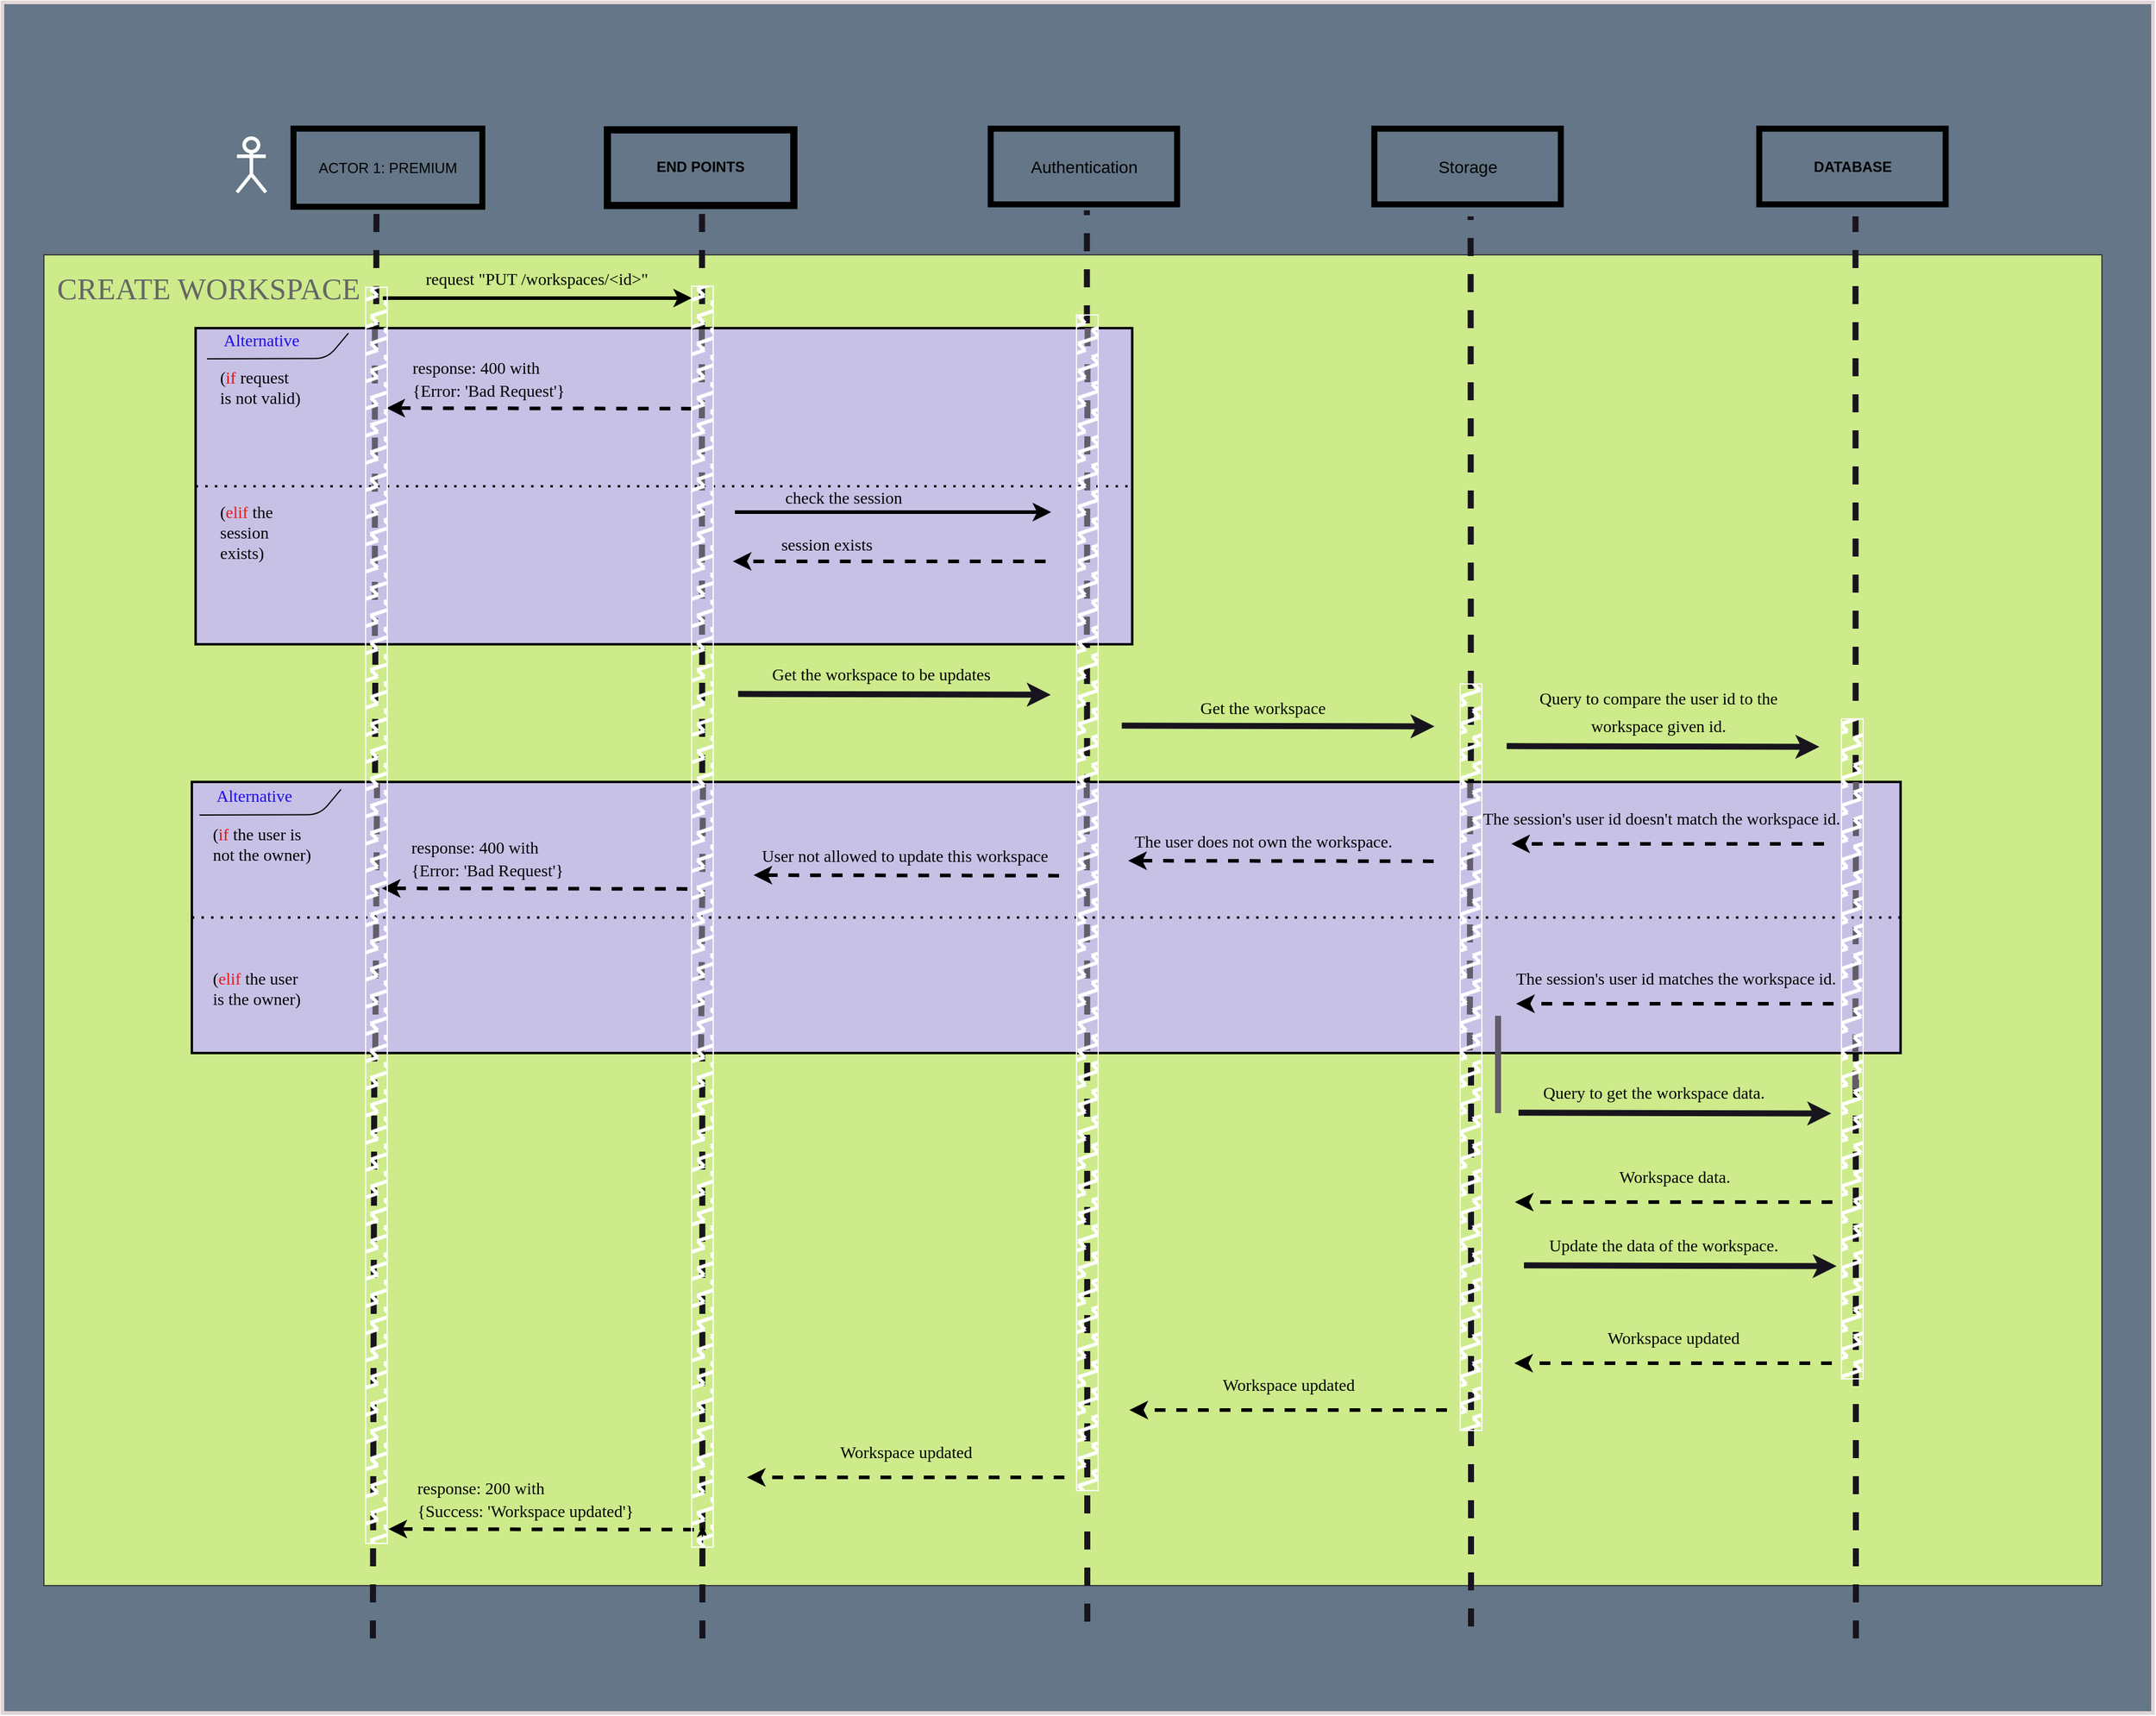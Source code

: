 <mxfile>
    <diagram id="F_yw_CQn4tfW_uXNjKrX" name="Page-1">
        <mxGraphModel dx="4792" dy="676" grid="0" gridSize="10" guides="0" tooltips="1" connect="1" arrows="1" fold="1" page="1" pageScale="1" pageWidth="1200" pageHeight="1600" background="#ffffff" math="0" shadow="0">
            <root>
                <mxCell id="0"/>
                <mxCell id="1" parent="0"/>
                <mxCell id="373" value="" style="rounded=0;whiteSpace=wrap;html=1;labelBackgroundColor=none;fillStyle=solid;strokeColor=#e1d5d5;strokeWidth=3;fontFamily=Times New Roman;fontSize=19;fontColor=#ec1818;fillColor=#647687;gradientColor=none;" parent="1" vertex="1">
                    <mxGeometry x="-3305" y="83" width="1788" height="1423" as="geometry"/>
                </mxCell>
                <mxCell id="454" value="" style="rounded=0;whiteSpace=wrap;html=1;fillColor=#cdeb8b;strokeColor=#36393d;" parent="1" vertex="1">
                    <mxGeometry x="-3270.5" y="293" width="1711" height="1107" as="geometry"/>
                </mxCell>
                <mxCell id="374" value="" style="endArrow=none;dashed=1;html=1;fontColor=#080808;endSize=4;strokeColor=#18141d;strokeWidth=5;" parent="1" edge="1">
                    <mxGeometry width="50" height="50" relative="1" as="geometry">
                        <mxPoint x="-2997" y="1444" as="sourcePoint"/>
                        <mxPoint x="-2994" y="256" as="targetPoint"/>
                    </mxGeometry>
                </mxCell>
                <mxCell id="229" value="ACTOR 1: PREMIUM" style="rounded=0;whiteSpace=wrap;html=1;fillColor=none;strokeWidth=5;" parent="1" vertex="1">
                    <mxGeometry x="-3063" y="188" width="157" height="65" as="geometry"/>
                </mxCell>
                <mxCell id="230" value="&lt;b&gt;END POINTS&lt;/b&gt;" style="rounded=0;whiteSpace=wrap;html=1;fillColor=none;strokeWidth=6;" parent="1" vertex="1">
                    <mxGeometry x="-2802" y="189" width="155" height="62.95" as="geometry"/>
                </mxCell>
                <mxCell id="231" value="&lt;font style=&quot;font-size: 14px;&quot;&gt;Authentication&lt;/font&gt;" style="rounded=0;whiteSpace=wrap;html=1;fillColor=none;strokeWidth=5;" parent="1" vertex="1">
                    <mxGeometry x="-2483.34" y="188.05" width="155" height="62.95" as="geometry"/>
                </mxCell>
                <mxCell id="232" value="&lt;font style=&quot;font-size: 14px;&quot;&gt;Storage&lt;/font&gt;" style="rounded=0;whiteSpace=wrap;html=1;fillColor=none;strokeWidth=5;" parent="1" vertex="1">
                    <mxGeometry x="-2164.34" y="188.05" width="155" height="62.95" as="geometry"/>
                </mxCell>
                <mxCell id="233" value="&lt;b&gt;DATABASE&lt;/b&gt;" style="rounded=0;whiteSpace=wrap;html=1;fillColor=none;strokeWidth=5;" parent="1" vertex="1">
                    <mxGeometry x="-1844.34" y="188.05" width="155" height="62.95" as="geometry"/>
                </mxCell>
                <mxCell id="234" value="" style="endArrow=none;dashed=1;html=1;fontColor=#080808;endSize=4;strokeColor=#18141d;strokeWidth=5;" parent="1" edge="1">
                    <mxGeometry width="50" height="50" relative="1" as="geometry">
                        <mxPoint x="-2723" y="1444" as="sourcePoint"/>
                        <mxPoint x="-2723.34" y="255.95" as="targetPoint"/>
                    </mxGeometry>
                </mxCell>
                <mxCell id="235" value="" style="endArrow=none;dashed=1;html=1;fontColor=#080808;endSize=4;strokeColor=#18141d;strokeWidth=5;" parent="1" edge="1">
                    <mxGeometry width="50" height="50" relative="1" as="geometry">
                        <mxPoint x="-2403" y="1430" as="sourcePoint"/>
                        <mxPoint x="-2403.34" y="255.95" as="targetPoint"/>
                    </mxGeometry>
                </mxCell>
                <mxCell id="236" value="" style="endArrow=none;dashed=1;html=1;fontColor=#080808;endSize=4;strokeColor=#18141d;strokeWidth=5;" parent="1" edge="1">
                    <mxGeometry width="50" height="50" relative="1" as="geometry">
                        <mxPoint x="-2084" y="1434" as="sourcePoint"/>
                        <mxPoint x="-2084.34" y="260.95" as="targetPoint"/>
                        <Array as="points">
                            <mxPoint x="-2084" y="952"/>
                        </Array>
                    </mxGeometry>
                </mxCell>
                <mxCell id="237" value="" style="endArrow=none;dashed=1;html=1;fontColor=#080808;endSize=4;strokeColor=#18141d;strokeWidth=5;" parent="1" edge="1">
                    <mxGeometry width="50" height="50" relative="1" as="geometry">
                        <mxPoint x="-1764" y="1444" as="sourcePoint"/>
                        <mxPoint x="-1764.34" y="260.95" as="targetPoint"/>
                    </mxGeometry>
                </mxCell>
                <mxCell id="238" value="" style="endArrow=classic;html=1;strokeColor=#18141d;strokeWidth=5;fontSize=14;fontColor=#080808;endSize=4;" parent="1" edge="1">
                    <mxGeometry width="50" height="50" relative="1" as="geometry">
                        <mxPoint x="-2693.34" y="658.3" as="sourcePoint"/>
                        <mxPoint x="-2433.34" y="658.95" as="targetPoint"/>
                    </mxGeometry>
                </mxCell>
                <mxCell id="242" value="" style="rounded=0;whiteSpace=wrap;html=1;strokeColor=#000000;strokeWidth=2;fontFamily=Verdana;fontSize=14;fontColor=#000000;fillColor=#C8C1E6;fillStyle=solid;gradientColor=none;" parent="1" vertex="1">
                    <mxGeometry x="-3144.34" y="353.95" width="778.65" height="263" as="geometry"/>
                </mxCell>
                <mxCell id="244" value="&lt;font color=&quot;#1b0ced&quot;&gt;Alternative&lt;/font&gt;" style="text;html=1;align=center;verticalAlign=middle;resizable=0;points=[];autosize=1;strokeColor=none;fillColor=none;fontSize=14;fontFamily=Verdana;fontColor=#000000;" parent="1" vertex="1">
                    <mxGeometry x="-3135.34" y="349.5" width="90" height="30" as="geometry"/>
                </mxCell>
                <mxCell id="245" value="(&lt;font color=&quot;#e90c0c&quot;&gt;if&lt;/font&gt; request&lt;br&gt;is not valid)" style="text;html=1;align=left;verticalAlign=middle;resizable=0;points=[];autosize=1;strokeColor=none;fillColor=none;fontSize=14;fontFamily=Verdana;fontColor=#000000;" parent="1" vertex="1">
                    <mxGeometry x="-3126.34" y="379.497" width="90" height="50" as="geometry"/>
                </mxCell>
                <mxCell id="246" value="(&lt;font color=&quot;#ec1818&quot;&gt;elif&lt;/font&gt; the&lt;br&gt;session&amp;nbsp;&lt;br&gt;exists)" style="text;html=1;align=left;verticalAlign=middle;resizable=0;points=[];autosize=1;strokeColor=none;fillColor=none;fontSize=14;fontFamily=Verdana;fontColor=#000000;" parent="1" vertex="1">
                    <mxGeometry x="-3126.34" y="493.949" width="62" height="62" as="geometry"/>
                </mxCell>
                <mxCell id="248" value="&lt;font face=&quot;Verdana&quot;&gt;&lt;span style=&quot;font-size: 14px;&quot;&gt;check the session&lt;/span&gt;&lt;/font&gt;" style="text;html=1;align=center;verticalAlign=middle;resizable=0;points=[];autosize=1;strokeColor=none;fillColor=none;fontSize=22;fontColor=#000000;" parent="1" vertex="1">
                    <mxGeometry x="-2676.694" y="473" width="142" height="39" as="geometry"/>
                </mxCell>
                <mxCell id="249" value="" style="endArrow=classic;html=1;rounded=1;strokeColor=#000000;strokeWidth=3;fontFamily=Verdana;fontSize=14;fontColor=#000000;jumpStyle=arc;jumpSize=0;dashed=1;" parent="1" edge="1">
                    <mxGeometry width="50" height="50" relative="1" as="geometry">
                        <mxPoint x="-2437.69" y="547.95" as="sourcePoint"/>
                        <mxPoint x="-2697.69" y="547.95" as="targetPoint"/>
                    </mxGeometry>
                </mxCell>
                <mxCell id="250" value="&lt;font face=&quot;Verdana&quot;&gt;&lt;span style=&quot;font-size: 14px;&quot;&gt;session exists&lt;/span&gt;&lt;/font&gt;" style="text;html=1;align=center;verticalAlign=middle;resizable=0;points=[];autosize=1;strokeColor=none;fillColor=none;fontSize=22;fontColor=#000000;" parent="1" vertex="1">
                    <mxGeometry x="-2677.694" y="512.95" width="115" height="39" as="geometry"/>
                </mxCell>
                <mxCell id="251" value="" style="endArrow=classic;html=1;rounded=1;strokeColor=#000000;strokeWidth=3;fontFamily=Verdana;fontSize=14;fontColor=#000000;jumpStyle=arc;jumpSize=0;dashed=1;" parent="1" edge="1">
                    <mxGeometry width="50" height="50" relative="1" as="geometry">
                        <mxPoint x="-2731.69" y="420.95" as="sourcePoint"/>
                        <mxPoint x="-2985.69" y="420.498" as="targetPoint"/>
                    </mxGeometry>
                </mxCell>
                <mxCell id="252" value="&lt;p style=&quot;line-height: 70%;&quot;&gt;&lt;font style=&quot;font-size: 14px;&quot; face=&quot;Verdana&quot;&gt;response: 400 with&lt;br&gt;{Error&lt;/font&gt;&lt;span style=&quot;background-color: initial; font-family: Verdana; font-size: 14px;&quot;&gt;: 'Bad Request'}&amp;nbsp;&lt;/span&gt;&lt;/p&gt;" style="text;html=1;align=left;verticalAlign=middle;resizable=0;points=[];autosize=1;strokeColor=none;fillColor=none;fontSize=22;fontColor=#000000;" parent="1" vertex="1">
                    <mxGeometry x="-2965.69" y="349.5" width="183" height="91" as="geometry"/>
                </mxCell>
                <mxCell id="253" value="" style="endArrow=classic;html=1;rounded=1;strokeColor=#000000;strokeWidth=3;fontSize=22;fontColor=#000000;jumpStyle=arc;jumpSize=0;" parent="1" edge="1">
                    <mxGeometry width="50" height="50" relative="1" as="geometry">
                        <mxPoint x="-2696.0" y="507" as="sourcePoint"/>
                        <mxPoint x="-2433.0" y="507" as="targetPoint"/>
                    </mxGeometry>
                </mxCell>
                <mxCell id="254" value="" style="endArrow=none;dashed=1;html=1;dashPattern=1 3;strokeWidth=2;rounded=1;strokeColor=#000000;fontFamily=Verdana;fontSize=14;fontColor=#000000;jumpStyle=arc;jumpSize=0;exitX=0;exitY=0.5;exitDx=0;exitDy=0;entryX=1;entryY=0.5;entryDx=0;entryDy=0;" parent="1" source="242" target="242" edge="1">
                    <mxGeometry width="50" height="50" relative="1" as="geometry">
                        <mxPoint x="-2855.69" y="519.95" as="sourcePoint"/>
                        <mxPoint x="-2365.69" y="461.95" as="targetPoint"/>
                    </mxGeometry>
                </mxCell>
                <mxCell id="255" value="" style="endArrow=classic;html=1;rounded=1;strokeColor=#000000;strokeWidth=3;fontSize=22;fontColor=#000000;jumpStyle=arc;jumpSize=0;" parent="1" edge="1">
                    <mxGeometry width="50" height="50" relative="1" as="geometry">
                        <mxPoint x="-2988.69" y="328.95" as="sourcePoint"/>
                        <mxPoint x="-2731.69" y="328.95" as="targetPoint"/>
                    </mxGeometry>
                </mxCell>
                <mxCell id="257" value="&lt;span style=&quot;color: rgb(0, 0, 0); font-family: Verdana; font-size: 14px; font-style: normal; font-variant-ligatures: normal; font-variant-caps: normal; font-weight: 400; letter-spacing: normal; orphans: 2; text-align: center; text-indent: 0px; text-transform: none; widows: 2; word-spacing: 0px; -webkit-text-stroke-width: 0px; text-decoration-thickness: initial; text-decoration-style: initial; text-decoration-color: initial; float: none; display: inline !important;&quot;&gt;request &quot;PUT /workspaces/&amp;lt;id&amp;gt;&quot;&lt;/span&gt;" style="text;whiteSpace=wrap;html=1;fontSize=19;fontColor=#000000;" parent="1" vertex="1">
                    <mxGeometry x="-2955" y="294" width="192.69" height="50" as="geometry"/>
                </mxCell>
                <mxCell id="260" value="" style="endArrow=none;dashed=1;html=1;fontColor=#080808;endSize=4;strokeColor=#635c6a;strokeWidth=5;" parent="1" edge="1">
                    <mxGeometry width="50" height="50" relative="1" as="geometry">
                        <mxPoint x="-2403.34" y="608.95" as="sourcePoint"/>
                        <mxPoint x="-2402.74" y="348.5" as="targetPoint"/>
                    </mxGeometry>
                </mxCell>
                <mxCell id="261" value="&lt;div style=&quot;text-align: center;&quot;&gt;&lt;span style=&quot;background-color: initial; font-size: 14px;&quot;&gt;&lt;font face=&quot;Verdana&quot;&gt;Get the workspace to be updates&lt;/font&gt;&lt;/span&gt;&lt;/div&gt;" style="text;whiteSpace=wrap;html=1;fontSize=19;fontColor=#000000;" parent="1" vertex="1">
                    <mxGeometry x="-2667" y="623" width="206.34" height="50" as="geometry"/>
                </mxCell>
                <mxCell id="262" value="" style="endArrow=classic;html=1;strokeColor=#18141d;strokeWidth=5;fontSize=14;fontColor=#080808;endSize=4;" parent="1" edge="1">
                    <mxGeometry width="50" height="50" relative="1" as="geometry">
                        <mxPoint x="-2374.34" y="684.65" as="sourcePoint"/>
                        <mxPoint x="-2114.34" y="685.3" as="targetPoint"/>
                    </mxGeometry>
                </mxCell>
                <mxCell id="264" value="" style="endArrow=classic;html=1;strokeColor=#18141d;strokeWidth=5;fontSize=14;fontColor=#080808;endSize=4;" parent="1" edge="1">
                    <mxGeometry width="50" height="50" relative="1" as="geometry">
                        <mxPoint x="-2054.34" y="701.65" as="sourcePoint"/>
                        <mxPoint x="-1794.34" y="702.3" as="targetPoint"/>
                    </mxGeometry>
                </mxCell>
                <mxCell id="265" value="&lt;div style=&quot;text-align: center;&quot;&gt;&lt;font face=&quot;Verdana&quot;&gt;&lt;span style=&quot;font-size: 14px;&quot;&gt;Query to compare the user id to the workspace given id.&lt;/span&gt;&lt;/font&gt;&lt;/div&gt;" style="text;whiteSpace=wrap;html=1;fontSize=19;fontColor=#000000;" parent="1" vertex="1">
                    <mxGeometry x="-2034.5" y="643.0" width="210" height="50" as="geometry"/>
                </mxCell>
                <mxCell id="368" value="" style="endArrow=none;dashed=1;html=1;fontColor=#080808;endSize=4;strokeColor=#635c6a;strokeWidth=5;" parent="1" edge="1">
                    <mxGeometry width="50" height="50" relative="1" as="geometry">
                        <mxPoint x="-2723.34" y="608.95" as="sourcePoint"/>
                        <mxPoint x="-2723.5" y="355" as="targetPoint"/>
                    </mxGeometry>
                </mxCell>
                <mxCell id="371" value="" style="endArrow=none;html=1;rounded=1;strokeColor=#000000;strokeWidth=1;fontFamily=Verdana;fontSize=14;fontColor=#000000;jumpStyle=arc;jumpSize=0;exitX=0;exitY=0.081;exitDx=0;exitDy=0;exitPerimeter=0;entryX=0.144;entryY=0;entryDx=0;entryDy=0;entryPerimeter=0;" parent="1" edge="1">
                    <mxGeometry width="50" height="50" relative="1" as="geometry">
                        <mxPoint x="-3134.99" y="379.503" as="sourcePoint"/>
                        <mxPoint x="-3017.342" y="358.2" as="targetPoint"/>
                        <Array as="points">
                            <mxPoint x="-3034.99" y="379.2"/>
                        </Array>
                    </mxGeometry>
                </mxCell>
                <mxCell id="370" value="" style="endArrow=none;dashed=1;html=1;fontColor=#080808;endSize=4;strokeColor=#635c6a;strokeWidth=5;" parent="1" edge="1">
                    <mxGeometry width="50" height="50" relative="1" as="geometry">
                        <mxPoint x="-2995.34" y="609.95" as="sourcePoint"/>
                        <mxPoint x="-2995.34" y="354.6" as="targetPoint"/>
                    </mxGeometry>
                </mxCell>
                <mxCell id="375" value="" style="shape=umlActor;verticalLabelPosition=bottom;verticalAlign=top;html=1;outlineConnect=0;labelBackgroundColor=none;fillStyle=solid;strokeColor=#ffffff;strokeWidth=3;fontFamily=Times New Roman;fontSize=19;fontColor=#ec1818;fillColor=none;gradientColor=none;" parent="1" vertex="1">
                    <mxGeometry x="-3110" y="196" width="24" height="45" as="geometry"/>
                </mxCell>
                <mxCell id="455" value="&lt;font face=&quot;Times New Roman&quot; color=&quot;#666666&quot;&gt;&lt;span style=&quot;font-size: 25px;&quot;&gt;CREATE WORKSPACE&lt;/span&gt;&lt;/font&gt;" style="text;html=1;align=center;verticalAlign=middle;resizable=0;points=[];autosize=1;strokeColor=none;fillColor=none;" parent="1" vertex="1">
                    <mxGeometry x="-3269.5" y="300" width="270" height="42" as="geometry"/>
                </mxCell>
                <mxCell id="526" value="&lt;div style=&quot;text-align: center;&quot;&gt;&lt;span style=&quot;background-color: initial; font-size: 14px;&quot;&gt;&lt;font face=&quot;Verdana&quot;&gt;Get the workspace&lt;/font&gt;&lt;/span&gt;&lt;/div&gt;" style="text;whiteSpace=wrap;html=1;fontSize=19;fontColor=#000000;" parent="1" vertex="1">
                    <mxGeometry x="-2311" y="651" width="170" height="50" as="geometry"/>
                </mxCell>
                <mxCell id="533" value="" style="rounded=0;whiteSpace=wrap;html=1;strokeColor=#000000;strokeWidth=2;fontFamily=Verdana;fontSize=14;fontColor=#000000;fillColor=#C8C1E6;fillStyle=solid;gradientColor=none;" parent="1" vertex="1">
                    <mxGeometry x="-3147.5" y="731.45" width="1420.65" height="225.55" as="geometry"/>
                </mxCell>
                <mxCell id="534" value="&lt;font color=&quot;#1b0ced&quot;&gt;Alternative&lt;/font&gt;" style="text;html=1;align=center;verticalAlign=middle;resizable=0;points=[];autosize=1;strokeColor=none;fillColor=none;fontSize=14;fontFamily=Verdana;fontColor=#000000;" parent="1" vertex="1">
                    <mxGeometry x="-3141.5" y="729.0" width="90" height="30" as="geometry"/>
                </mxCell>
                <mxCell id="535" value="(&lt;font color=&quot;#e90c0c&quot;&gt;if&lt;/font&gt;&amp;nbsp;the user is &lt;br&gt;not the owner)" style="text;html=1;align=left;verticalAlign=middle;resizable=0;points=[];autosize=1;strokeColor=none;fillColor=none;fontSize=14;fontFamily=Verdana;fontColor=#000000;" parent="1" vertex="1">
                    <mxGeometry x="-3132.5" y="760.997" width="100" height="46" as="geometry"/>
                </mxCell>
                <mxCell id="536" value="(&lt;font color=&quot;#ec1818&quot;&gt;elif&lt;/font&gt;&amp;nbsp;the user&lt;br&gt;is the owner)" style="text;html=1;align=left;verticalAlign=middle;resizable=0;points=[];autosize=1;strokeColor=none;fillColor=none;fontSize=14;fontFamily=Verdana;fontColor=#000000;" parent="1" vertex="1">
                    <mxGeometry x="-3132.5" y="881.449" width="91" height="46" as="geometry"/>
                </mxCell>
                <mxCell id="538" value="" style="endArrow=classic;html=1;rounded=1;strokeColor=#000000;strokeWidth=3;fontFamily=Verdana;fontSize=14;fontColor=#000000;jumpStyle=arc;jumpSize=0;dashed=1;" parent="1" edge="1">
                    <mxGeometry width="50" height="50" relative="1" as="geometry">
                        <mxPoint x="-1790.5" y="783" as="sourcePoint"/>
                        <mxPoint x="-2050.5" y="783" as="targetPoint"/>
                    </mxGeometry>
                </mxCell>
                <mxCell id="540" value="" style="endArrow=classic;html=1;rounded=1;strokeColor=#000000;strokeWidth=3;fontFamily=Verdana;fontSize=14;fontColor=#000000;jumpStyle=arc;jumpSize=0;dashed=1;" parent="1" edge="1">
                    <mxGeometry width="50" height="50" relative="1" as="geometry">
                        <mxPoint x="-2115.0" y="797.45" as="sourcePoint"/>
                        <mxPoint x="-2369.0" y="796.998" as="targetPoint"/>
                    </mxGeometry>
                </mxCell>
                <mxCell id="543" value="" style="endArrow=none;dashed=1;html=1;dashPattern=1 3;strokeWidth=2;rounded=1;strokeColor=#000000;fontFamily=Verdana;fontSize=14;fontColor=#000000;jumpStyle=arc;jumpSize=0;exitX=0;exitY=0.5;exitDx=0;exitDy=0;entryX=1;entryY=0.5;entryDx=0;entryDy=0;" parent="1" source="533" target="533" edge="1">
                    <mxGeometry width="50" height="50" relative="1" as="geometry">
                        <mxPoint x="-2216.85" y="897.45" as="sourcePoint"/>
                        <mxPoint x="-1726.85" y="839.45" as="targetPoint"/>
                    </mxGeometry>
                </mxCell>
                <mxCell id="544" value="" style="endArrow=none;dashed=1;html=1;fontColor=#080808;endSize=4;strokeColor=#635c6a;strokeWidth=5;" parent="1" edge="1">
                    <mxGeometry width="50" height="50" relative="1" as="geometry">
                        <mxPoint x="-1764.5" y="986.45" as="sourcePoint"/>
                        <mxPoint x="-1763.9" y="726" as="targetPoint"/>
                    </mxGeometry>
                </mxCell>
                <mxCell id="545" value="" style="endArrow=none;dashed=1;html=1;fontColor=#080808;endSize=4;strokeColor=#635c6a;strokeWidth=5;" parent="1" edge="1">
                    <mxGeometry width="50" height="50" relative="1" as="geometry">
                        <mxPoint x="-2085" y="955" as="sourcePoint"/>
                        <mxPoint x="-2084.66" y="732.5" as="targetPoint"/>
                    </mxGeometry>
                </mxCell>
                <mxCell id="546" value="" style="endArrow=none;html=1;rounded=1;strokeColor=#000000;strokeWidth=1;fontFamily=Verdana;fontSize=14;fontColor=#000000;jumpStyle=arc;jumpSize=0;exitX=0;exitY=0.081;exitDx=0;exitDy=0;exitPerimeter=0;entryX=0.144;entryY=0;entryDx=0;entryDy=0;entryPerimeter=0;" parent="1" edge="1">
                    <mxGeometry width="50" height="50" relative="1" as="geometry">
                        <mxPoint x="-3141.15" y="759.003" as="sourcePoint"/>
                        <mxPoint x="-3023.502" y="737.7" as="targetPoint"/>
                        <Array as="points">
                            <mxPoint x="-3041.15" y="758.7"/>
                        </Array>
                    </mxGeometry>
                </mxCell>
                <mxCell id="547" value="" style="endArrow=none;dashed=1;html=1;fontColor=#080808;endSize=4;strokeColor=#635c6a;strokeWidth=5;" parent="1" edge="1">
                    <mxGeometry width="50" height="50" relative="1" as="geometry">
                        <mxPoint x="-2403" y="955" as="sourcePoint"/>
                        <mxPoint x="-2403.5" y="732.0" as="targetPoint"/>
                    </mxGeometry>
                </mxCell>
                <mxCell id="548" value="" style="endArrow=classic;html=1;rounded=1;strokeColor=#000000;strokeWidth=3;fontFamily=Verdana;fontSize=14;fontColor=#000000;jumpStyle=arc;jumpSize=0;dashed=1;" parent="1" edge="1">
                    <mxGeometry width="50" height="50" relative="1" as="geometry">
                        <mxPoint x="-1782.5" y="916" as="sourcePoint"/>
                        <mxPoint x="-2046.5" y="916" as="targetPoint"/>
                    </mxGeometry>
                </mxCell>
                <mxCell id="549" value="&lt;font face=&quot;Verdana&quot;&gt;&lt;span style=&quot;font-size: 14px;&quot;&gt;The session's user id doesn't match the workspace id.&lt;/span&gt;&lt;/font&gt;" style="text;html=1;align=center;verticalAlign=middle;resizable=0;points=[];autosize=1;strokeColor=none;fillColor=none;fontSize=22;fontColor=#000000;" parent="1" vertex="1">
                    <mxGeometry x="-2083.004" y="740" width="315" height="40" as="geometry"/>
                </mxCell>
                <mxCell id="550" value="" style="endArrow=none;dashed=1;html=1;fontColor=#080808;endSize=4;strokeColor=#635c6a;strokeWidth=5;exitX=0.298;exitY=0.997;exitDx=0;exitDy=0;exitPerimeter=0;" parent="1" edge="1" source="533">
                    <mxGeometry width="50" height="50" relative="1" as="geometry">
                        <mxPoint x="-2722.5" y="988.35" as="sourcePoint"/>
                        <mxPoint x="-2722.5" y="733.0" as="targetPoint"/>
                    </mxGeometry>
                </mxCell>
                <mxCell id="551" value="" style="endArrow=none;dashed=1;html=1;fontColor=#080808;endSize=4;strokeColor=#635c6a;strokeWidth=5;" parent="1" edge="1">
                    <mxGeometry width="50" height="50" relative="1" as="geometry">
                        <mxPoint x="-2995" y="955" as="sourcePoint"/>
                        <mxPoint x="-2993.5" y="732.0" as="targetPoint"/>
                    </mxGeometry>
                </mxCell>
                <mxCell id="552" value="&lt;font face=&quot;Verdana&quot;&gt;&lt;span style=&quot;font-size: 14px;&quot;&gt;The user does not own the workspace.&lt;/span&gt;&lt;/font&gt;" style="text;html=1;align=center;verticalAlign=middle;resizable=0;points=[];autosize=1;strokeColor=none;fillColor=none;fontSize=22;fontColor=#000000;" parent="1" vertex="1">
                    <mxGeometry x="-2372.654" y="759" width="232" height="40" as="geometry"/>
                </mxCell>
                <mxCell id="553" value="" style="endArrow=classic;html=1;rounded=1;strokeColor=#000000;strokeWidth=3;fontFamily=Verdana;fontSize=14;fontColor=#000000;jumpStyle=arc;jumpSize=0;dashed=1;" parent="1" edge="1">
                    <mxGeometry width="50" height="50" relative="1" as="geometry">
                        <mxPoint x="-2426.5" y="809.45" as="sourcePoint"/>
                        <mxPoint x="-2680.5" y="808.998" as="targetPoint"/>
                    </mxGeometry>
                </mxCell>
                <mxCell id="554" value="&lt;font face=&quot;Verdana&quot;&gt;&lt;span style=&quot;font-size: 14px;&quot;&gt;User not allowed to update this workspace&lt;/span&gt;&lt;/font&gt;" style="text;html=1;align=center;verticalAlign=middle;resizable=0;points=[];autosize=1;strokeColor=none;fillColor=none;fontSize=22;fontColor=#000000;" parent="1" vertex="1">
                    <mxGeometry x="-2682.504" y="771" width="256" height="40" as="geometry"/>
                </mxCell>
                <mxCell id="555" value="" style="endArrow=classic;html=1;rounded=1;strokeColor=#000000;strokeWidth=3;fontFamily=Verdana;fontSize=14;fontColor=#000000;jumpStyle=arc;jumpSize=0;dashed=1;" parent="1" edge="1">
                    <mxGeometry width="50" height="50" relative="1" as="geometry">
                        <mxPoint x="-2735.5" y="820.45" as="sourcePoint"/>
                        <mxPoint x="-2989.5" y="819.998" as="targetPoint"/>
                    </mxGeometry>
                </mxCell>
                <mxCell id="557" value="&lt;p style=&quot;line-height: 70%;&quot;&gt;&lt;font style=&quot;font-size: 14px;&quot; face=&quot;Verdana&quot;&gt;response: 400 with&lt;br&gt;{Error&lt;/font&gt;&lt;span style=&quot;background-color: initial; font-family: Verdana; font-size: 14px;&quot;&gt;: 'Bad Request'}&amp;nbsp;&lt;/span&gt;&lt;/p&gt;" style="text;html=1;align=left;verticalAlign=middle;resizable=0;points=[];autosize=1;strokeColor=none;fillColor=none;fontSize=22;fontColor=#000000;" parent="1" vertex="1">
                    <mxGeometry x="-2967.5" y="748.0" width="183" height="91" as="geometry"/>
                </mxCell>
                <mxCell id="560" value="" style="endArrow=none;html=1;strokeColor=#635c6a;strokeWidth=5;fontFamily=Times New Roman;fontSize=19;fontColor=#ec1818;endSize=4;" parent="1" edge="1">
                    <mxGeometry width="50" height="50" relative="1" as="geometry">
                        <mxPoint x="-2061.5" y="926" as="sourcePoint"/>
                        <mxPoint x="-2061.5" y="1007" as="targetPoint"/>
                    </mxGeometry>
                </mxCell>
                <mxCell id="561" value="" style="endArrow=classic;html=1;strokeColor=#18141d;strokeWidth=5;fontSize=14;fontColor=#080808;endSize=4;" parent="1" edge="1">
                    <mxGeometry width="50" height="50" relative="1" as="geometry">
                        <mxPoint x="-2044.5" y="1006.65" as="sourcePoint"/>
                        <mxPoint x="-1784.5" y="1007.3" as="targetPoint"/>
                    </mxGeometry>
                </mxCell>
                <mxCell id="562" value="&lt;div style=&quot;text-align: center;&quot;&gt;&lt;font face=&quot;Verdana&quot;&gt;&lt;span style=&quot;font-size: 14px;&quot;&gt;Query to get the workspace data.&lt;/span&gt;&lt;/font&gt;&lt;/div&gt;" style="text;whiteSpace=wrap;html=1;fontSize=19;fontColor=#000000;" parent="1" vertex="1">
                    <mxGeometry x="-2026" y="971" width="275.5" height="27" as="geometry"/>
                </mxCell>
                <mxCell id="625" value="&lt;font face=&quot;Verdana&quot;&gt;&lt;span style=&quot;font-size: 14px;&quot;&gt;The session's user id matches the workspace id.&lt;/span&gt;&lt;/font&gt;" style="text;html=1;align=center;verticalAlign=middle;resizable=0;points=[];autosize=1;strokeColor=none;fillColor=none;fontSize=22;fontColor=#000000;" vertex="1" parent="1">
                    <mxGeometry x="-2056.004" y="873" width="284" height="40" as="geometry"/>
                </mxCell>
                <mxCell id="626" value="" style="endArrow=classic;html=1;rounded=1;strokeColor=#000000;strokeWidth=3;fontFamily=Verdana;fontSize=14;fontColor=#000000;jumpStyle=arc;jumpSize=0;dashed=1;" edge="1" parent="1">
                    <mxGeometry width="50" height="50" relative="1" as="geometry">
                        <mxPoint x="-1783.5" y="1081" as="sourcePoint"/>
                        <mxPoint x="-2047.5" y="1081" as="targetPoint"/>
                    </mxGeometry>
                </mxCell>
                <mxCell id="627" value="&lt;font face=&quot;Verdana&quot;&gt;&lt;span style=&quot;font-size: 14px;&quot;&gt;Workspace data.&lt;/span&gt;&lt;/font&gt;" style="text;html=1;align=center;verticalAlign=middle;resizable=0;points=[];autosize=1;strokeColor=none;fillColor=none;fontSize=22;fontColor=#000000;" vertex="1" parent="1">
                    <mxGeometry x="-1970.004" y="1038" width="110" height="40" as="geometry"/>
                </mxCell>
                <mxCell id="628" value="" style="endArrow=classic;html=1;rounded=1;strokeColor=#000000;strokeWidth=3;fontFamily=Verdana;fontSize=14;fontColor=#000000;jumpStyle=arc;jumpSize=0;dashed=1;" edge="1" parent="1">
                    <mxGeometry width="50" height="50" relative="1" as="geometry">
                        <mxPoint x="-1784.0" y="1215" as="sourcePoint"/>
                        <mxPoint x="-2048" y="1215" as="targetPoint"/>
                    </mxGeometry>
                </mxCell>
                <mxCell id="629" value="&lt;font face=&quot;Verdana&quot;&gt;&lt;span style=&quot;font-size: 14px;&quot;&gt;Workspace updated&lt;/span&gt;&lt;/font&gt;" style="text;html=1;align=center;verticalAlign=middle;resizable=0;points=[];autosize=1;strokeColor=none;fillColor=none;fontSize=22;fontColor=#000000;" vertex="1" parent="1">
                    <mxGeometry x="-1979.504" y="1172" width="128" height="40" as="geometry"/>
                </mxCell>
                <mxCell id="630" value="" style="endArrow=classic;html=1;strokeColor=#18141d;strokeWidth=5;fontSize=14;fontColor=#080808;endSize=4;" edge="1" parent="1">
                    <mxGeometry width="50" height="50" relative="1" as="geometry">
                        <mxPoint x="-2040" y="1133.65" as="sourcePoint"/>
                        <mxPoint x="-1780" y="1134.3" as="targetPoint"/>
                    </mxGeometry>
                </mxCell>
                <mxCell id="631" value="&lt;div style=&quot;text-align: center;&quot;&gt;&lt;font face=&quot;Verdana&quot;&gt;&lt;span style=&quot;font-size: 14px;&quot;&gt;Update the data of the workspace.&lt;/span&gt;&lt;/font&gt;&lt;/div&gt;" style="text;whiteSpace=wrap;html=1;fontSize=19;fontColor=#000000;" vertex="1" parent="1">
                    <mxGeometry x="-2021.5" y="1098" width="275.5" height="27" as="geometry"/>
                </mxCell>
                <mxCell id="632" value="" style="endArrow=classic;html=1;rounded=1;strokeColor=#000000;strokeWidth=3;fontFamily=Verdana;fontSize=14;fontColor=#000000;jumpStyle=arc;jumpSize=0;dashed=1;" edge="1" parent="1">
                    <mxGeometry width="50" height="50" relative="1" as="geometry">
                        <mxPoint x="-2104.0" y="1254" as="sourcePoint"/>
                        <mxPoint x="-2368" y="1254" as="targetPoint"/>
                    </mxGeometry>
                </mxCell>
                <mxCell id="633" value="&lt;font face=&quot;Verdana&quot;&gt;&lt;span style=&quot;font-size: 14px;&quot;&gt;Workspace updated&lt;/span&gt;&lt;/font&gt;" style="text;html=1;align=center;verticalAlign=middle;resizable=0;points=[];autosize=1;strokeColor=none;fillColor=none;fontSize=22;fontColor=#000000;" vertex="1" parent="1">
                    <mxGeometry x="-2299.504" y="1211" width="128" height="40" as="geometry"/>
                </mxCell>
                <mxCell id="638" value="" style="endArrow=classic;html=1;rounded=1;strokeColor=#000000;strokeWidth=3;fontFamily=Verdana;fontSize=14;fontColor=#000000;jumpStyle=arc;jumpSize=0;dashed=1;" edge="1" parent="1">
                    <mxGeometry width="50" height="50" relative="1" as="geometry">
                        <mxPoint x="-2422.0" y="1310" as="sourcePoint"/>
                        <mxPoint x="-2686" y="1310" as="targetPoint"/>
                    </mxGeometry>
                </mxCell>
                <mxCell id="639" value="&lt;font face=&quot;Verdana&quot;&gt;&lt;span style=&quot;font-size: 14px;&quot;&gt;Workspace updated&lt;/span&gt;&lt;/font&gt;" style="text;html=1;align=center;verticalAlign=middle;resizable=0;points=[];autosize=1;strokeColor=none;fillColor=none;fontSize=22;fontColor=#000000;" vertex="1" parent="1">
                    <mxGeometry x="-2617.504" y="1267" width="128" height="40" as="geometry"/>
                </mxCell>
                <mxCell id="642" value="" style="endArrow=classic;html=1;rounded=1;strokeColor=#000000;strokeWidth=3;fontFamily=Verdana;fontSize=14;fontColor=#000000;jumpStyle=arc;jumpSize=0;dashed=1;" edge="1" parent="1">
                    <mxGeometry width="50" height="50" relative="1" as="geometry">
                        <mxPoint x="-2730.0" y="1353.45" as="sourcePoint"/>
                        <mxPoint x="-2984.0" y="1352.998" as="targetPoint"/>
                    </mxGeometry>
                </mxCell>
                <mxCell id="643" value="&lt;p style=&quot;line-height: 70%;&quot;&gt;&lt;font style=&quot;font-size: 14px;&quot; face=&quot;Verdana&quot;&gt;response: 200 with&lt;br&gt;{Success&lt;/font&gt;&lt;span style=&quot;background-color: initial; font-family: Verdana; font-size: 14px;&quot;&gt;: 'Workspace updated'}&amp;nbsp;&lt;/span&gt;&lt;/p&gt;" style="text;html=1;align=left;verticalAlign=middle;resizable=0;points=[];autosize=1;strokeColor=none;fillColor=none;fontSize=22;fontColor=#000000;" vertex="1" parent="1">
                    <mxGeometry x="-2962.0" y="1280.0" width="201" height="94" as="geometry"/>
                </mxCell>
                <mxCell id="644" value="" style="rounded=0;whiteSpace=wrap;html=1;fillColor=#FFFFFF;strokeColor=#fcfcfc;fillStyle=zigzag-line;" vertex="1" parent="1">
                    <mxGeometry x="-3003" y="320" width="18" height="1045" as="geometry"/>
                </mxCell>
                <mxCell id="650" value="" style="edgeStyle=none;html=1;" edge="1" parent="1" source="645">
                    <mxGeometry relative="1" as="geometry">
                        <mxPoint x="-2723" y="1350.5" as="targetPoint"/>
                    </mxGeometry>
                </mxCell>
                <mxCell id="645" value="" style="rounded=0;whiteSpace=wrap;html=1;fillColor=#FFFFFF;strokeColor=#fcfcfc;fillStyle=zigzag-line;" vertex="1" parent="1">
                    <mxGeometry x="-2732" y="319" width="18" height="1049" as="geometry"/>
                </mxCell>
                <mxCell id="646" value="" style="rounded=0;whiteSpace=wrap;html=1;fillColor=#FFFFFF;strokeColor=#fcfcfc;fillStyle=zigzag-line;" vertex="1" parent="1">
                    <mxGeometry x="-2412" y="343" width="18" height="978" as="geometry"/>
                </mxCell>
                <mxCell id="647" value="" style="rounded=0;whiteSpace=wrap;html=1;fillColor=#FFFFFF;strokeColor=#fcfcfc;fillStyle=zigzag-line;" vertex="1" parent="1">
                    <mxGeometry x="-2093" y="650" width="18" height="621" as="geometry"/>
                </mxCell>
                <mxCell id="648" value="" style="rounded=0;whiteSpace=wrap;html=1;fillColor=#FFFFFF;strokeColor=#fcfcfc;fillStyle=zigzag-line;" vertex="1" parent="1">
                    <mxGeometry x="-1776" y="679" width="18" height="549" as="geometry"/>
                </mxCell>
            </root>
        </mxGraphModel>
    </diagram>
</mxfile>
